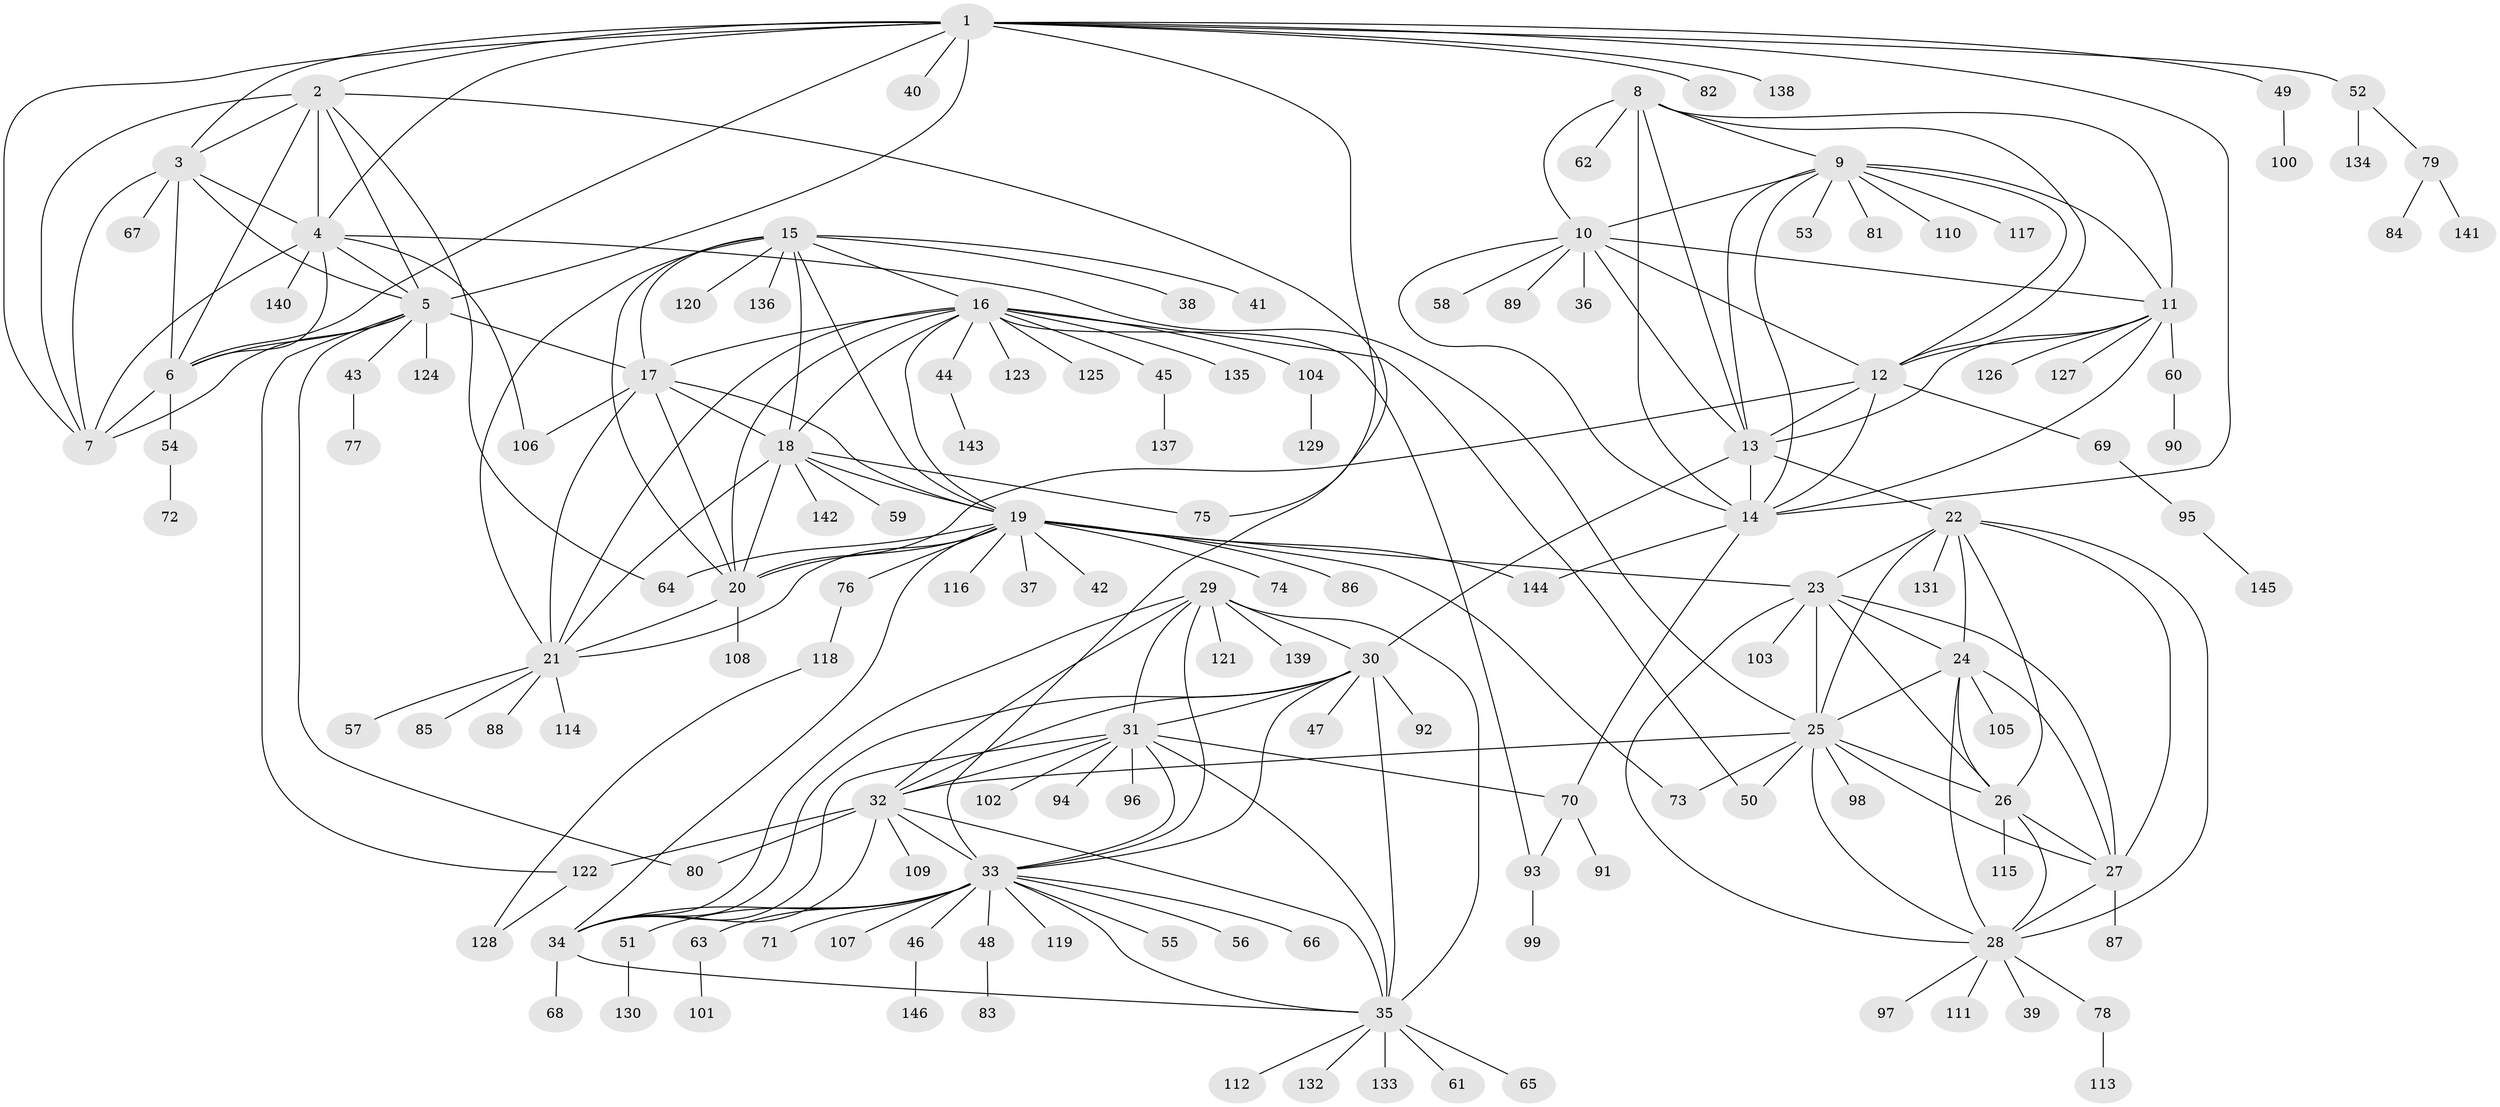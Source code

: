 // Generated by graph-tools (version 1.1) at 2025/02/03/09/25 03:02:39]
// undirected, 146 vertices, 237 edges
graph export_dot {
graph [start="1"]
  node [color=gray90,style=filled];
  1;
  2;
  3;
  4;
  5;
  6;
  7;
  8;
  9;
  10;
  11;
  12;
  13;
  14;
  15;
  16;
  17;
  18;
  19;
  20;
  21;
  22;
  23;
  24;
  25;
  26;
  27;
  28;
  29;
  30;
  31;
  32;
  33;
  34;
  35;
  36;
  37;
  38;
  39;
  40;
  41;
  42;
  43;
  44;
  45;
  46;
  47;
  48;
  49;
  50;
  51;
  52;
  53;
  54;
  55;
  56;
  57;
  58;
  59;
  60;
  61;
  62;
  63;
  64;
  65;
  66;
  67;
  68;
  69;
  70;
  71;
  72;
  73;
  74;
  75;
  76;
  77;
  78;
  79;
  80;
  81;
  82;
  83;
  84;
  85;
  86;
  87;
  88;
  89;
  90;
  91;
  92;
  93;
  94;
  95;
  96;
  97;
  98;
  99;
  100;
  101;
  102;
  103;
  104;
  105;
  106;
  107;
  108;
  109;
  110;
  111;
  112;
  113;
  114;
  115;
  116;
  117;
  118;
  119;
  120;
  121;
  122;
  123;
  124;
  125;
  126;
  127;
  128;
  129;
  130;
  131;
  132;
  133;
  134;
  135;
  136;
  137;
  138;
  139;
  140;
  141;
  142;
  143;
  144;
  145;
  146;
  1 -- 2;
  1 -- 3;
  1 -- 4;
  1 -- 5;
  1 -- 6;
  1 -- 7;
  1 -- 14;
  1 -- 40;
  1 -- 49;
  1 -- 52;
  1 -- 75;
  1 -- 82;
  1 -- 138;
  2 -- 3;
  2 -- 4;
  2 -- 5;
  2 -- 6;
  2 -- 7;
  2 -- 33;
  2 -- 64;
  3 -- 4;
  3 -- 5;
  3 -- 6;
  3 -- 7;
  3 -- 67;
  4 -- 5;
  4 -- 6;
  4 -- 7;
  4 -- 25;
  4 -- 106;
  4 -- 140;
  5 -- 6;
  5 -- 7;
  5 -- 17;
  5 -- 43;
  5 -- 80;
  5 -- 122;
  5 -- 124;
  6 -- 7;
  6 -- 54;
  8 -- 9;
  8 -- 10;
  8 -- 11;
  8 -- 12;
  8 -- 13;
  8 -- 14;
  8 -- 62;
  9 -- 10;
  9 -- 11;
  9 -- 12;
  9 -- 13;
  9 -- 14;
  9 -- 53;
  9 -- 81;
  9 -- 110;
  9 -- 117;
  10 -- 11;
  10 -- 12;
  10 -- 13;
  10 -- 14;
  10 -- 36;
  10 -- 58;
  10 -- 89;
  11 -- 12;
  11 -- 13;
  11 -- 14;
  11 -- 60;
  11 -- 126;
  11 -- 127;
  12 -- 13;
  12 -- 14;
  12 -- 20;
  12 -- 69;
  13 -- 14;
  13 -- 22;
  13 -- 30;
  14 -- 70;
  14 -- 144;
  15 -- 16;
  15 -- 17;
  15 -- 18;
  15 -- 19;
  15 -- 20;
  15 -- 21;
  15 -- 38;
  15 -- 41;
  15 -- 120;
  15 -- 136;
  16 -- 17;
  16 -- 18;
  16 -- 19;
  16 -- 20;
  16 -- 21;
  16 -- 44;
  16 -- 45;
  16 -- 50;
  16 -- 93;
  16 -- 104;
  16 -- 123;
  16 -- 125;
  16 -- 135;
  17 -- 18;
  17 -- 19;
  17 -- 20;
  17 -- 21;
  17 -- 106;
  18 -- 19;
  18 -- 20;
  18 -- 21;
  18 -- 59;
  18 -- 75;
  18 -- 142;
  19 -- 20;
  19 -- 21;
  19 -- 23;
  19 -- 34;
  19 -- 37;
  19 -- 42;
  19 -- 64;
  19 -- 73;
  19 -- 74;
  19 -- 76;
  19 -- 86;
  19 -- 116;
  19 -- 144;
  20 -- 21;
  20 -- 108;
  21 -- 57;
  21 -- 85;
  21 -- 88;
  21 -- 114;
  22 -- 23;
  22 -- 24;
  22 -- 25;
  22 -- 26;
  22 -- 27;
  22 -- 28;
  22 -- 131;
  23 -- 24;
  23 -- 25;
  23 -- 26;
  23 -- 27;
  23 -- 28;
  23 -- 103;
  24 -- 25;
  24 -- 26;
  24 -- 27;
  24 -- 28;
  24 -- 105;
  25 -- 26;
  25 -- 27;
  25 -- 28;
  25 -- 32;
  25 -- 50;
  25 -- 73;
  25 -- 98;
  26 -- 27;
  26 -- 28;
  26 -- 115;
  27 -- 28;
  27 -- 87;
  28 -- 39;
  28 -- 78;
  28 -- 97;
  28 -- 111;
  29 -- 30;
  29 -- 31;
  29 -- 32;
  29 -- 33;
  29 -- 34;
  29 -- 35;
  29 -- 121;
  29 -- 139;
  30 -- 31;
  30 -- 32;
  30 -- 33;
  30 -- 34;
  30 -- 35;
  30 -- 47;
  30 -- 92;
  31 -- 32;
  31 -- 33;
  31 -- 34;
  31 -- 35;
  31 -- 70;
  31 -- 94;
  31 -- 96;
  31 -- 102;
  32 -- 33;
  32 -- 34;
  32 -- 35;
  32 -- 80;
  32 -- 109;
  32 -- 122;
  33 -- 34;
  33 -- 35;
  33 -- 46;
  33 -- 48;
  33 -- 51;
  33 -- 55;
  33 -- 56;
  33 -- 63;
  33 -- 66;
  33 -- 71;
  33 -- 107;
  33 -- 119;
  34 -- 35;
  34 -- 68;
  35 -- 61;
  35 -- 65;
  35 -- 112;
  35 -- 132;
  35 -- 133;
  43 -- 77;
  44 -- 143;
  45 -- 137;
  46 -- 146;
  48 -- 83;
  49 -- 100;
  51 -- 130;
  52 -- 79;
  52 -- 134;
  54 -- 72;
  60 -- 90;
  63 -- 101;
  69 -- 95;
  70 -- 91;
  70 -- 93;
  76 -- 118;
  78 -- 113;
  79 -- 84;
  79 -- 141;
  93 -- 99;
  95 -- 145;
  104 -- 129;
  118 -- 128;
  122 -- 128;
}
